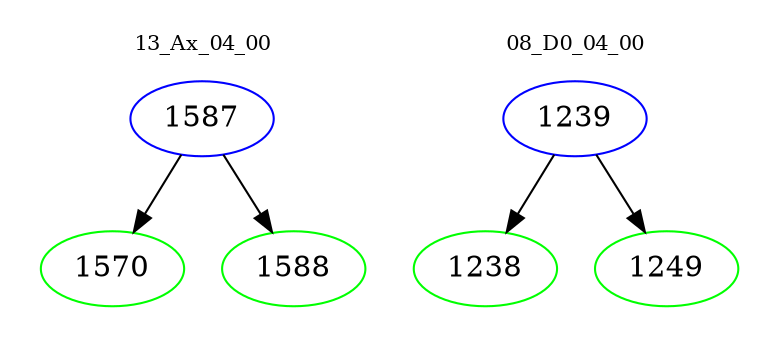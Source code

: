 digraph{
subgraph cluster_0 {
color = white
label = "13_Ax_04_00";
fontsize=10;
T0_1587 [label="1587", color="blue"]
T0_1587 -> T0_1570 [color="black"]
T0_1570 [label="1570", color="green"]
T0_1587 -> T0_1588 [color="black"]
T0_1588 [label="1588", color="green"]
}
subgraph cluster_1 {
color = white
label = "08_D0_04_00";
fontsize=10;
T1_1239 [label="1239", color="blue"]
T1_1239 -> T1_1238 [color="black"]
T1_1238 [label="1238", color="green"]
T1_1239 -> T1_1249 [color="black"]
T1_1249 [label="1249", color="green"]
}
}
